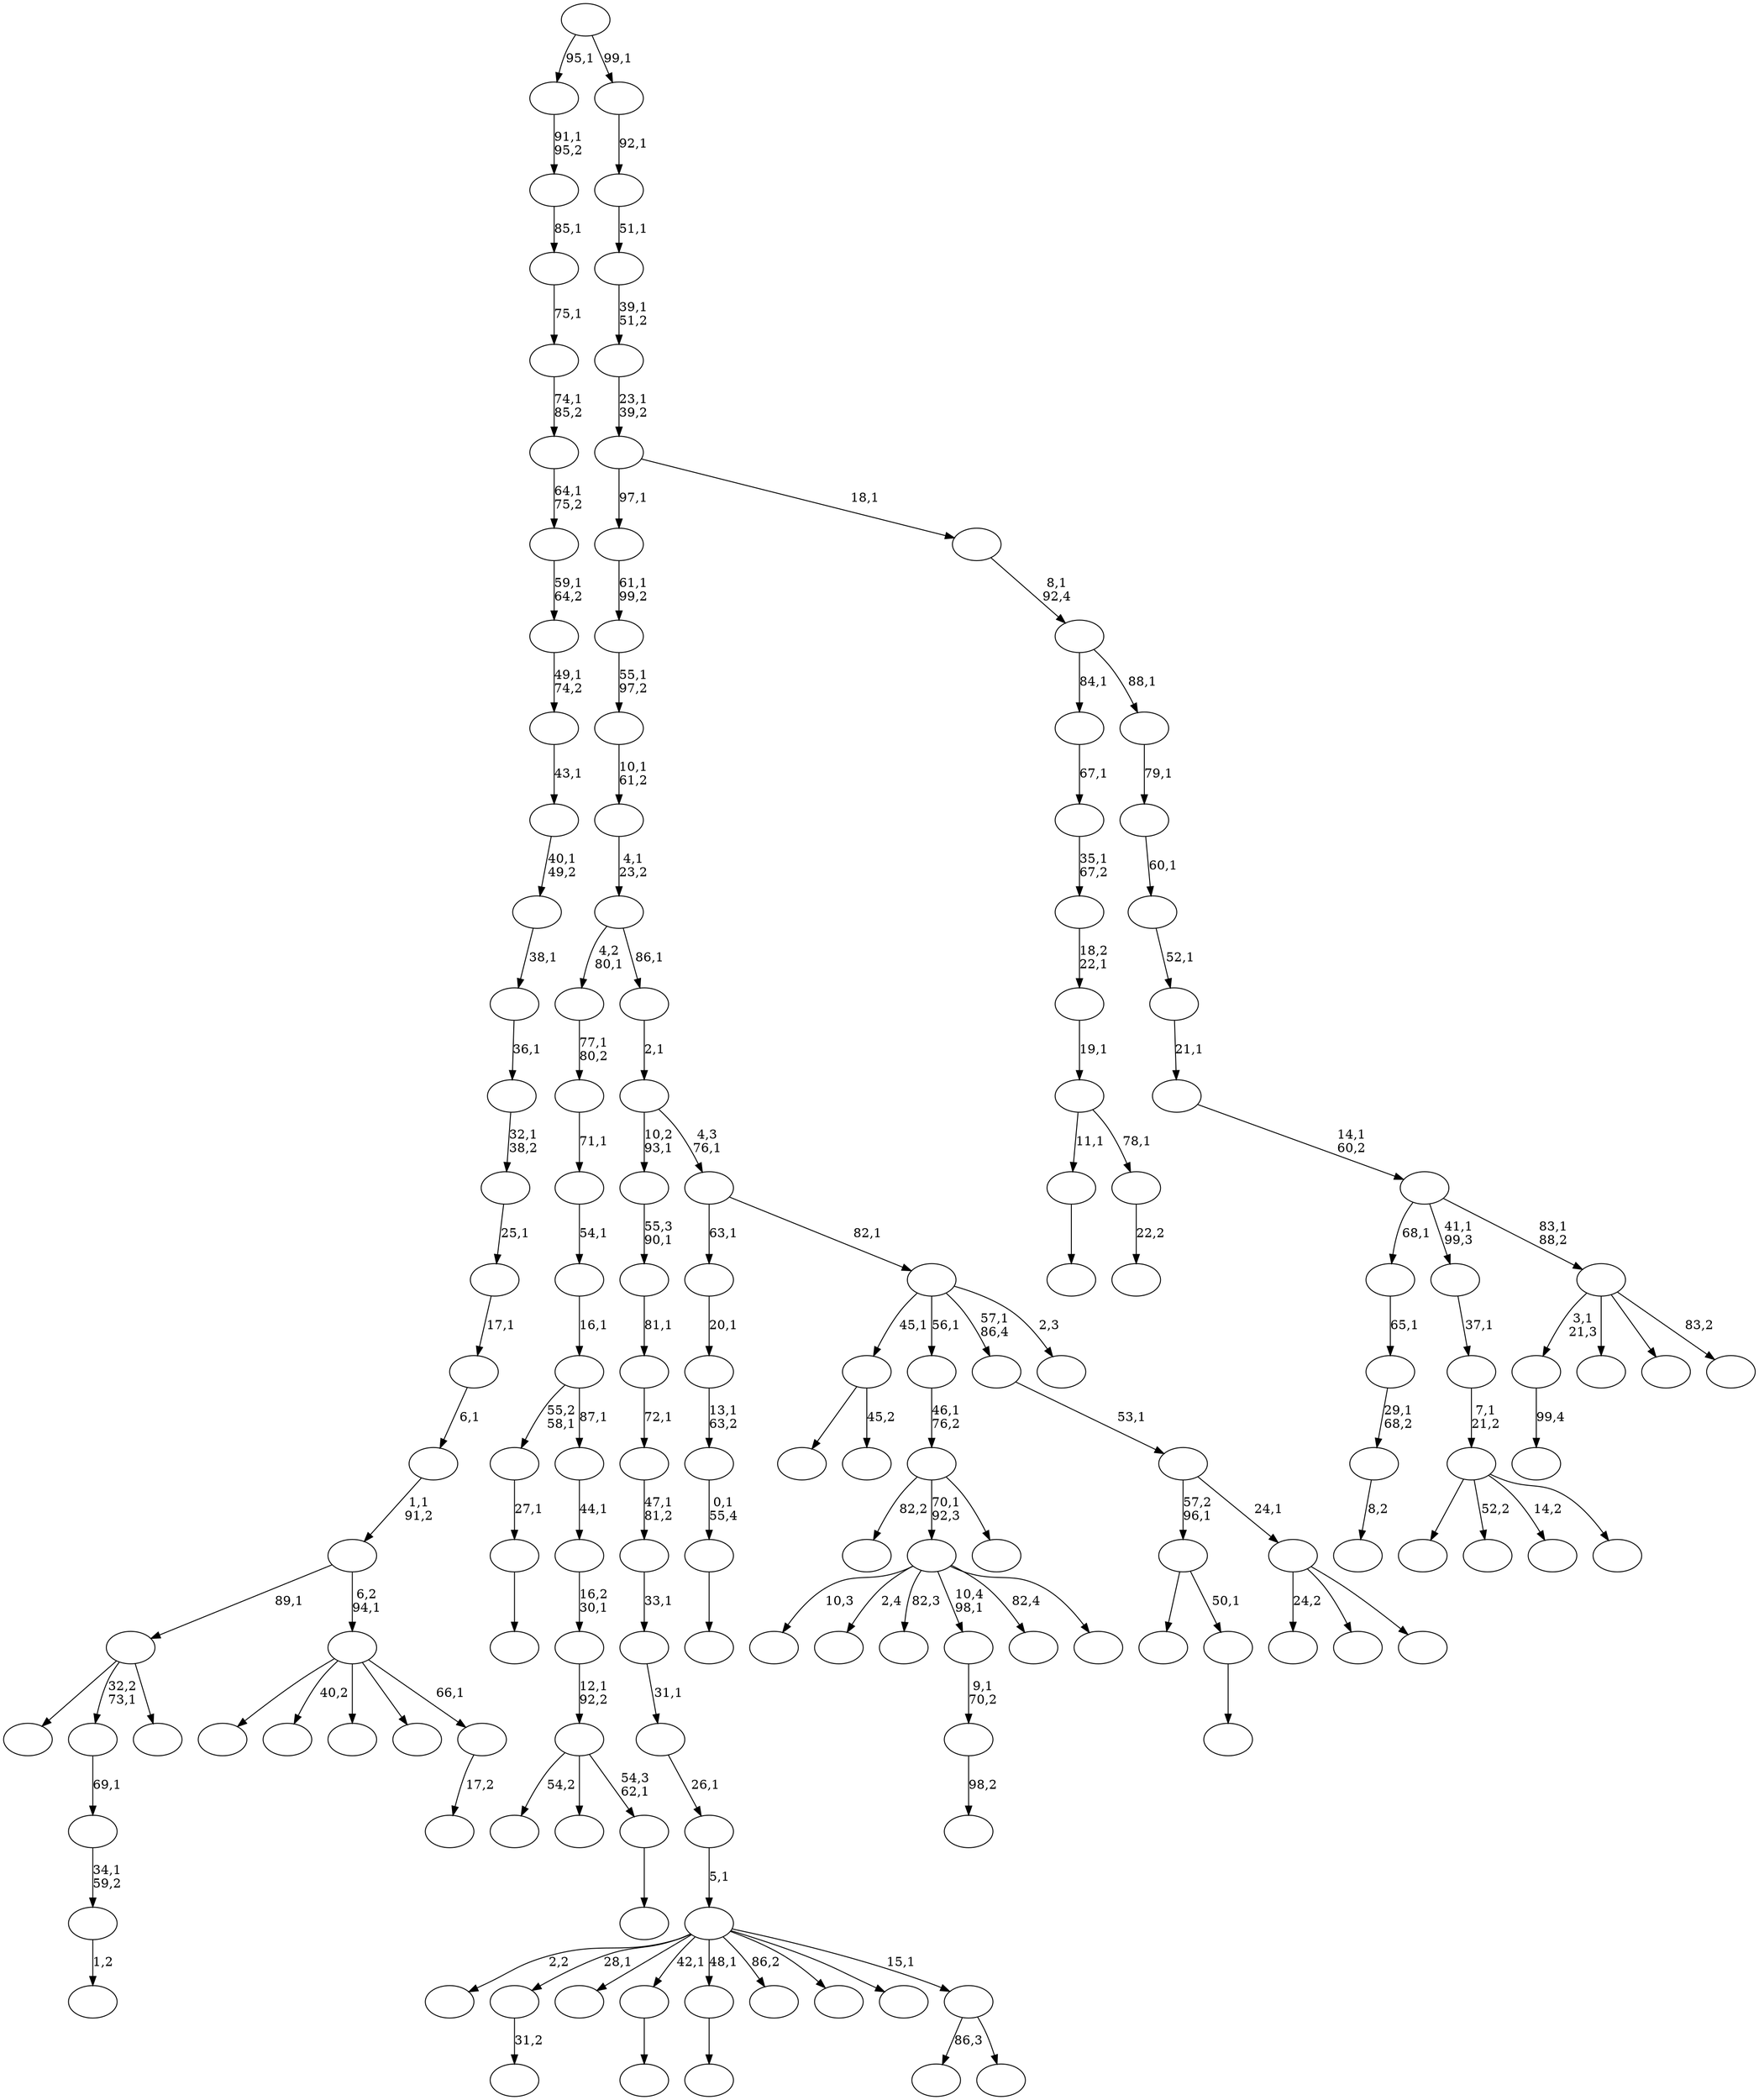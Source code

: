 digraph T {
	150 [label=""]
	149 [label=""]
	148 [label=""]
	147 [label=""]
	146 [label=""]
	145 [label=""]
	144 [label=""]
	143 [label=""]
	142 [label=""]
	141 [label=""]
	140 [label=""]
	139 [label=""]
	138 [label=""]
	137 [label=""]
	136 [label=""]
	135 [label=""]
	134 [label=""]
	133 [label=""]
	132 [label=""]
	131 [label=""]
	130 [label=""]
	129 [label=""]
	128 [label=""]
	127 [label=""]
	126 [label=""]
	125 [label=""]
	124 [label=""]
	123 [label=""]
	122 [label=""]
	121 [label=""]
	120 [label=""]
	119 [label=""]
	118 [label=""]
	117 [label=""]
	116 [label=""]
	115 [label=""]
	114 [label=""]
	113 [label=""]
	112 [label=""]
	111 [label=""]
	110 [label=""]
	109 [label=""]
	108 [label=""]
	107 [label=""]
	106 [label=""]
	105 [label=""]
	104 [label=""]
	103 [label=""]
	102 [label=""]
	101 [label=""]
	100 [label=""]
	99 [label=""]
	98 [label=""]
	97 [label=""]
	96 [label=""]
	95 [label=""]
	94 [label=""]
	93 [label=""]
	92 [label=""]
	91 [label=""]
	90 [label=""]
	89 [label=""]
	88 [label=""]
	87 [label=""]
	86 [label=""]
	85 [label=""]
	84 [label=""]
	83 [label=""]
	82 [label=""]
	81 [label=""]
	80 [label=""]
	79 [label=""]
	78 [label=""]
	77 [label=""]
	76 [label=""]
	75 [label=""]
	74 [label=""]
	73 [label=""]
	72 [label=""]
	71 [label=""]
	70 [label=""]
	69 [label=""]
	68 [label=""]
	67 [label=""]
	66 [label=""]
	65 [label=""]
	64 [label=""]
	63 [label=""]
	62 [label=""]
	61 [label=""]
	60 [label=""]
	59 [label=""]
	58 [label=""]
	57 [label=""]
	56 [label=""]
	55 [label=""]
	54 [label=""]
	53 [label=""]
	52 [label=""]
	51 [label=""]
	50 [label=""]
	49 [label=""]
	48 [label=""]
	47 [label=""]
	46 [label=""]
	45 [label=""]
	44 [label=""]
	43 [label=""]
	42 [label=""]
	41 [label=""]
	40 [label=""]
	39 [label=""]
	38 [label=""]
	37 [label=""]
	36 [label=""]
	35 [label=""]
	34 [label=""]
	33 [label=""]
	32 [label=""]
	31 [label=""]
	30 [label=""]
	29 [label=""]
	28 [label=""]
	27 [label=""]
	26 [label=""]
	25 [label=""]
	24 [label=""]
	23 [label=""]
	22 [label=""]
	21 [label=""]
	20 [label=""]
	19 [label=""]
	18 [label=""]
	17 [label=""]
	16 [label=""]
	15 [label=""]
	14 [label=""]
	13 [label=""]
	12 [label=""]
	11 [label=""]
	10 [label=""]
	9 [label=""]
	8 [label=""]
	7 [label=""]
	6 [label=""]
	5 [label=""]
	4 [label=""]
	3 [label=""]
	2 [label=""]
	1 [label=""]
	0 [label=""]
	144 -> 145 [label=""]
	143 -> 144 [label="27,1"]
	140 -> 141 [label="31,2"]
	136 -> 142 [label=""]
	136 -> 137 [label="45,2"]
	132 -> 133 [label="1,2"]
	131 -> 132 [label="34,1\n59,2"]
	130 -> 131 [label="69,1"]
	125 -> 126 [label="99,4"]
	122 -> 123 [label="8,2"]
	121 -> 122 [label="29,1\n68,2"]
	120 -> 121 [label="65,1"]
	117 -> 118 [label=""]
	116 -> 146 [label="54,2"]
	116 -> 138 [label=""]
	116 -> 117 [label="54,3\n62,1"]
	115 -> 116 [label="12,1\n92,2"]
	114 -> 115 [label="16,2\n30,1"]
	113 -> 114 [label="44,1"]
	112 -> 143 [label="55,2\n58,1"]
	112 -> 113 [label="87,1"]
	111 -> 112 [label="16,1"]
	110 -> 111 [label="54,1"]
	109 -> 110 [label="71,1"]
	108 -> 109 [label="77,1\n80,2"]
	104 -> 105 [label=""]
	103 -> 104 [label="0,1\n55,4"]
	102 -> 103 [label="13,1\n63,2"]
	101 -> 102 [label="20,1"]
	98 -> 99 [label=""]
	95 -> 148 [label=""]
	95 -> 130 [label="32,2\n73,1"]
	95 -> 96 [label=""]
	93 -> 94 [label="98,2"]
	92 -> 93 [label="9,1\n70,2"]
	90 -> 91 [label=""]
	89 -> 127 [label=""]
	89 -> 90 [label="50,1"]
	85 -> 86 [label=""]
	83 -> 84 [label=""]
	81 -> 150 [label=""]
	81 -> 147 [label="52,2"]
	81 -> 134 [label="14,2"]
	81 -> 82 [label=""]
	80 -> 81 [label="7,1\n21,2"]
	79 -> 80 [label="37,1"]
	76 -> 139 [label="10,3"]
	76 -> 129 [label="2,4"]
	76 -> 124 [label="82,3"]
	76 -> 92 [label="10,4\n98,1"]
	76 -> 78 [label="82,4"]
	76 -> 77 [label=""]
	73 -> 106 [label="82,2"]
	73 -> 76 [label="70,1\n92,3"]
	73 -> 74 [label=""]
	72 -> 73 [label="46,1\n76,2"]
	69 -> 70 [label="22,2"]
	68 -> 98 [label="11,1"]
	68 -> 69 [label="78,1"]
	67 -> 68 [label="19,1"]
	66 -> 67 [label="18,2\n22,1"]
	65 -> 66 [label="35,1\n67,2"]
	64 -> 65 [label="67,1"]
	61 -> 128 [label="24,2"]
	61 -> 87 [label=""]
	61 -> 62 [label=""]
	60 -> 89 [label="57,2\n96,1"]
	60 -> 61 [label="24,1"]
	59 -> 60 [label="53,1"]
	55 -> 100 [label="86,3"]
	55 -> 56 [label=""]
	54 -> 149 [label="2,2"]
	54 -> 140 [label="28,1"]
	54 -> 88 [label=""]
	54 -> 85 [label="42,1"]
	54 -> 83 [label="48,1"]
	54 -> 75 [label="86,2"]
	54 -> 58 [label=""]
	54 -> 57 [label=""]
	54 -> 55 [label="15,1"]
	53 -> 54 [label="5,1"]
	52 -> 53 [label="26,1"]
	51 -> 52 [label="31,1"]
	50 -> 51 [label="33,1"]
	49 -> 50 [label="47,1\n81,2"]
	48 -> 49 [label="72,1"]
	47 -> 48 [label="81,1"]
	46 -> 47 [label="55,3\n90,1"]
	44 -> 136 [label="45,1"]
	44 -> 72 [label="56,1"]
	44 -> 59 [label="57,1\n86,4"]
	44 -> 45 [label="2,3"]
	43 -> 101 [label="63,1"]
	43 -> 44 [label="82,1"]
	42 -> 46 [label="10,2\n93,1"]
	42 -> 43 [label="4,3\n76,1"]
	41 -> 42 [label="2,1"]
	40 -> 108 [label="4,2\n80,1"]
	40 -> 41 [label="86,1"]
	39 -> 40 [label="4,1\n23,2"]
	38 -> 39 [label="10,1\n61,2"]
	37 -> 38 [label="55,1\n97,2"]
	36 -> 37 [label="61,1\n99,2"]
	34 -> 35 [label="17,2"]
	33 -> 135 [label=""]
	33 -> 119 [label="40,2"]
	33 -> 107 [label=""]
	33 -> 71 [label=""]
	33 -> 34 [label="66,1"]
	32 -> 95 [label="89,1"]
	32 -> 33 [label="6,2\n94,1"]
	31 -> 32 [label="1,1\n91,2"]
	30 -> 31 [label="6,1"]
	29 -> 30 [label="17,1"]
	28 -> 29 [label="25,1"]
	27 -> 28 [label="32,1\n38,2"]
	26 -> 27 [label="36,1"]
	25 -> 26 [label="38,1"]
	24 -> 25 [label="40,1\n49,2"]
	23 -> 24 [label="43,1"]
	22 -> 23 [label="49,1\n74,2"]
	21 -> 22 [label="59,1\n64,2"]
	20 -> 21 [label="64,1\n75,2"]
	19 -> 20 [label="74,1\n85,2"]
	18 -> 19 [label="75,1"]
	17 -> 18 [label="85,1"]
	16 -> 17 [label="91,1\n95,2"]
	14 -> 125 [label="3,1\n21,3"]
	14 -> 97 [label=""]
	14 -> 63 [label=""]
	14 -> 15 [label="83,2"]
	13 -> 120 [label="68,1"]
	13 -> 79 [label="41,1\n99,3"]
	13 -> 14 [label="83,1\n88,2"]
	12 -> 13 [label="14,1\n60,2"]
	11 -> 12 [label="21,1"]
	10 -> 11 [label="52,1"]
	9 -> 10 [label="60,1"]
	8 -> 9 [label="79,1"]
	7 -> 64 [label="84,1"]
	7 -> 8 [label="88,1"]
	6 -> 7 [label="8,1\n92,4"]
	5 -> 36 [label="97,1"]
	5 -> 6 [label="18,1"]
	4 -> 5 [label="23,1\n39,2"]
	3 -> 4 [label="39,1\n51,2"]
	2 -> 3 [label="51,1"]
	1 -> 2 [label="92,1"]
	0 -> 16 [label="95,1"]
	0 -> 1 [label="99,1"]
}
